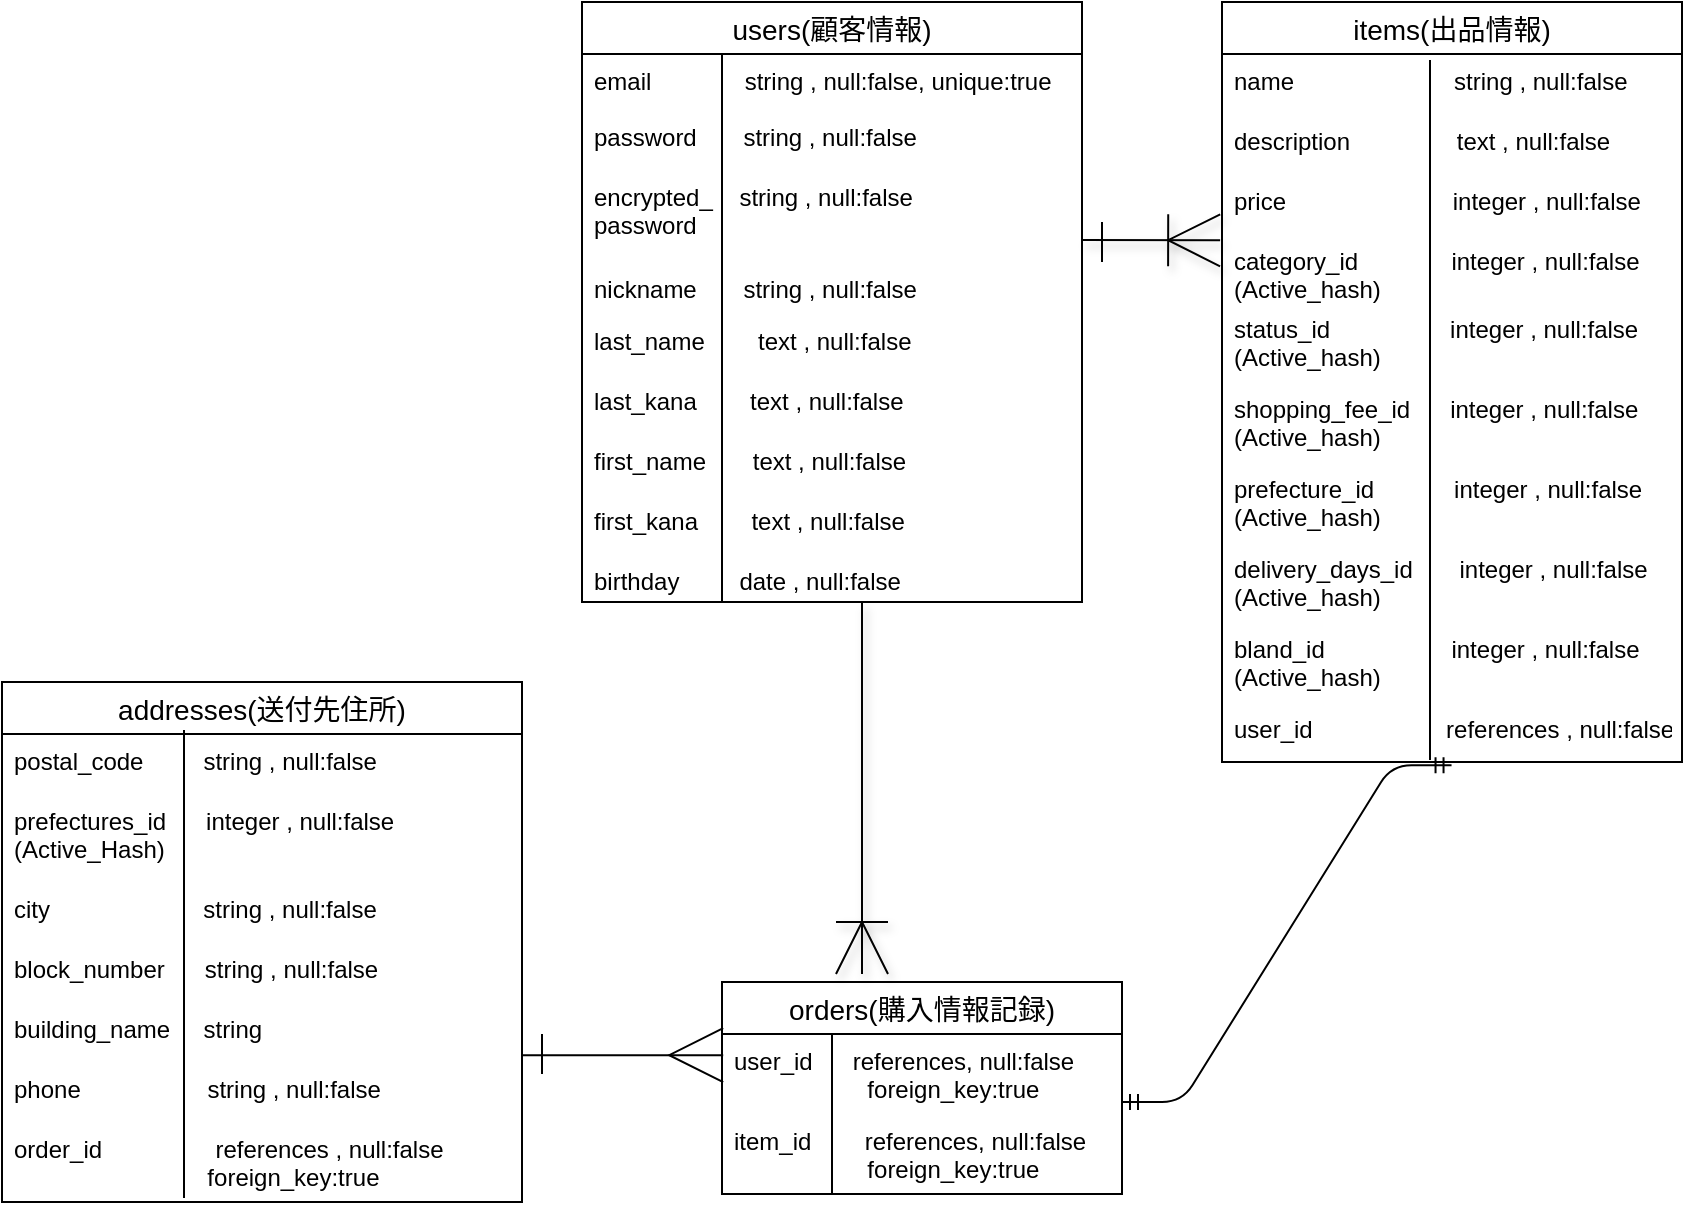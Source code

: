 <mxfile version="13.10.0" type="embed">
    <diagram id="_wfK_k_k9yJtHpAFdEA4" name="Page-1">
        <mxGraphModel dx="2046" dy="710" grid="1" gridSize="10" guides="1" tooltips="1" connect="0" arrows="1" fold="1" page="1" pageScale="1" pageWidth="850" pageHeight="1100" math="0" shadow="0">
            <root>
                <mxCell id="0"/>
                <mxCell id="1" parent="0"/>
                <mxCell id="53" value="items(出品情報)" style="swimlane;fontStyle=0;childLayout=stackLayout;horizontal=1;startSize=26;horizontalStack=0;resizeParent=1;resizeParentMax=0;resizeLast=0;collapsible=1;marginBottom=0;align=center;fontSize=14;shadow=0;" parent="1" vertex="1">
                    <mxGeometry x="290" y="150" width="230" height="380" as="geometry"/>
                </mxCell>
                <mxCell id="54" value="name                        string , null:false" style="text;strokeColor=none;fillColor=none;spacingLeft=4;spacingRight=4;overflow=hidden;rotatable=0;points=[[0,0.5],[1,0.5]];portConstraint=eastwest;fontSize=12;" parent="53" vertex="1">
                    <mxGeometry y="26" width="230" height="30" as="geometry"/>
                </mxCell>
                <mxCell id="55" value="description                text , null:false" style="text;strokeColor=none;fillColor=none;spacingLeft=4;spacingRight=4;overflow=hidden;rotatable=0;points=[[0,0.5],[1,0.5]];portConstraint=eastwest;fontSize=12;" parent="53" vertex="1">
                    <mxGeometry y="56" width="230" height="30" as="geometry"/>
                </mxCell>
                <mxCell id="56" value="price                         integer , null:false" style="text;strokeColor=none;fillColor=none;spacingLeft=4;spacingRight=4;overflow=hidden;rotatable=0;points=[[0,0.5],[1,0.5]];portConstraint=eastwest;fontSize=12;" parent="53" vertex="1">
                    <mxGeometry y="86" width="230" height="30" as="geometry"/>
                </mxCell>
                <mxCell id="58" value="category_id              integer , null:false&#10;(Active_hash)" style="text;strokeColor=none;fillColor=none;spacingLeft=4;spacingRight=4;overflow=hidden;rotatable=0;points=[[0,0.5],[1,0.5]];portConstraint=eastwest;fontSize=12;" parent="53" vertex="1">
                    <mxGeometry y="116" width="230" height="34" as="geometry"/>
                </mxCell>
                <mxCell id="57" value="status_id                  integer , null:false&#10;(Active_hash)" style="text;strokeColor=none;fillColor=none;spacingLeft=4;spacingRight=4;overflow=hidden;rotatable=0;points=[[0,0.5],[1,0.5]];portConstraint=eastwest;fontSize=12;" parent="53" vertex="1">
                    <mxGeometry y="150" width="230" height="40" as="geometry"/>
                </mxCell>
                <mxCell id="60" value="shopping_fee_id      integer , null:false&#10;(Active_hash)" style="text;strokeColor=none;fillColor=none;spacingLeft=4;spacingRight=4;overflow=hidden;rotatable=0;points=[[0,0.5],[1,0.5]];portConstraint=eastwest;fontSize=12;" parent="53" vertex="1">
                    <mxGeometry y="190" width="230" height="40" as="geometry"/>
                </mxCell>
                <mxCell id="59" value="prefecture_id            integer , null:false&#10;(Active_hash)" style="text;strokeColor=none;fillColor=none;spacingLeft=4;spacingRight=4;overflow=hidden;rotatable=0;points=[[0,0.5],[1,0.5]];portConstraint=eastwest;fontSize=12;" parent="53" vertex="1">
                    <mxGeometry y="230" width="230" height="40" as="geometry"/>
                </mxCell>
                <mxCell id="62" value="delivery_days_id       integer , null:false&#10;(Active_hash)" style="text;strokeColor=none;fillColor=none;spacingLeft=4;spacingRight=4;overflow=hidden;rotatable=0;points=[[0,0.5],[1,0.5]];portConstraint=eastwest;fontSize=12;" parent="53" vertex="1">
                    <mxGeometry y="270" width="230" height="40" as="geometry"/>
                </mxCell>
                <mxCell id="61" value="bland_id                   integer , null:false&#10;(Active_hash)" style="text;strokeColor=none;fillColor=none;spacingLeft=4;spacingRight=4;overflow=hidden;rotatable=0;points=[[0,0.5],[1,0.5]];portConstraint=eastwest;fontSize=12;" parent="53" vertex="1">
                    <mxGeometry y="310" width="230" height="40" as="geometry"/>
                </mxCell>
                <mxCell id="144" value="user_id                    references , null:false" style="text;strokeColor=none;fillColor=none;spacingLeft=4;spacingRight=4;overflow=hidden;rotatable=0;points=[[0,0.5],[1,0.5]];portConstraint=eastwest;fontSize=12;" vertex="1" parent="53">
                    <mxGeometry y="350" width="230" height="30" as="geometry"/>
                </mxCell>
                <mxCell id="64" value="users(顧客情報)" style="swimlane;fontStyle=0;childLayout=stackLayout;horizontal=1;startSize=26;horizontalStack=0;resizeParent=1;resizeParentMax=0;resizeLast=0;collapsible=1;marginBottom=0;align=center;fontSize=14;shadow=0;" parent="1" vertex="1">
                    <mxGeometry x="-30" y="150" width="250" height="300" as="geometry"/>
                </mxCell>
                <mxCell id="66" value="email              string , null:false, unique:true" style="text;strokeColor=none;fillColor=none;spacingLeft=4;spacingRight=4;overflow=hidden;rotatable=0;points=[[0,0.5],[1,0.5]];portConstraint=eastwest;fontSize=12;" parent="64" vertex="1">
                    <mxGeometry y="26" width="250" height="28" as="geometry"/>
                </mxCell>
                <mxCell id="67" value="password       string , null:false" style="text;strokeColor=none;fillColor=none;spacingLeft=4;spacingRight=4;overflow=hidden;rotatable=0;points=[[0,0.5],[1,0.5]];portConstraint=eastwest;fontSize=12;" parent="64" vertex="1">
                    <mxGeometry y="54" width="250" height="30" as="geometry"/>
                </mxCell>
                <mxCell id="141" value="encrypted_    string , null:false&#10;password " style="text;strokeColor=none;fillColor=none;spacingLeft=4;spacingRight=4;overflow=hidden;rotatable=0;points=[[0,0.5],[1,0.5]];portConstraint=eastwest;fontSize=12;" vertex="1" parent="64">
                    <mxGeometry y="84" width="250" height="46" as="geometry"/>
                </mxCell>
                <mxCell id="65" value="nickname       string , null:false" style="text;strokeColor=none;fillColor=none;spacingLeft=4;spacingRight=4;overflow=hidden;rotatable=0;points=[[0,0.5],[1,0.5]];portConstraint=eastwest;fontSize=12;" parent="64" vertex="1">
                    <mxGeometry y="130" width="250" height="26" as="geometry"/>
                </mxCell>
                <mxCell id="69" value="last_name        text , null:false" style="text;strokeColor=none;fillColor=none;spacingLeft=4;spacingRight=4;overflow=hidden;rotatable=0;points=[[0,0.5],[1,0.5]];portConstraint=eastwest;fontSize=12;" parent="64" vertex="1">
                    <mxGeometry y="156" width="250" height="30" as="geometry"/>
                </mxCell>
                <mxCell id="142" value="last_kana        text , null:false" style="text;strokeColor=none;fillColor=none;spacingLeft=4;spacingRight=4;overflow=hidden;rotatable=0;points=[[0,0.5],[1,0.5]];portConstraint=eastwest;fontSize=12;" vertex="1" parent="64">
                    <mxGeometry y="186" width="250" height="30" as="geometry"/>
                </mxCell>
                <mxCell id="70" value="first_name       text , null:false" style="text;fillColor=none;spacingLeft=4;spacingRight=4;overflow=hidden;rotatable=0;points=[[0,0.5],[1,0.5]];portConstraint=eastwest;fontSize=12;" parent="64" vertex="1">
                    <mxGeometry y="216" width="250" height="30" as="geometry"/>
                </mxCell>
                <mxCell id="147" value="" style="endArrow=none;html=1;strokeWidth=1;" edge="1" parent="64">
                    <mxGeometry width="50" height="50" relative="1" as="geometry">
                        <mxPoint x="70" y="26" as="sourcePoint"/>
                        <mxPoint x="70" y="300" as="targetPoint"/>
                    </mxGeometry>
                </mxCell>
                <mxCell id="143" value="first_kana        text , null:false" style="text;strokeColor=none;fillColor=none;spacingLeft=4;spacingRight=4;overflow=hidden;rotatable=0;points=[[0,0.5],[1,0.5]];portConstraint=eastwest;fontSize=12;" vertex="1" parent="64">
                    <mxGeometry y="246" width="250" height="30" as="geometry"/>
                </mxCell>
                <mxCell id="68" value="birthday         date , null:false" style="text;strokeColor=none;fillColor=none;spacingLeft=4;spacingRight=4;overflow=hidden;rotatable=0;points=[[0,0.5],[1,0.5]];portConstraint=eastwest;fontSize=12;" parent="64" vertex="1">
                    <mxGeometry y="276" width="250" height="24" as="geometry"/>
                </mxCell>
                <mxCell id="77" value="orders(購入情報記録)" style="swimlane;fontStyle=0;childLayout=stackLayout;horizontal=1;startSize=26;horizontalStack=0;resizeParent=1;resizeParentMax=0;resizeLast=0;collapsible=1;marginBottom=0;align=center;fontSize=14;shadow=0;" parent="1" vertex="1">
                    <mxGeometry x="40" y="640" width="200" height="106" as="geometry"/>
                </mxCell>
                <mxCell id="79" value="user_id      references, null:false&#10;                    foreign_key:true" style="text;strokeColor=none;fillColor=none;spacingLeft=4;spacingRight=4;overflow=hidden;rotatable=0;points=[[0,0.5],[1,0.5]];portConstraint=eastwest;fontSize=12;" parent="77" vertex="1">
                    <mxGeometry y="26" width="200" height="40" as="geometry"/>
                </mxCell>
                <mxCell id="80" value="item_id        references, null:false&#10;                    foreign_key:true&#10;" style="text;strokeColor=none;fillColor=none;spacingLeft=4;spacingRight=4;overflow=hidden;rotatable=0;points=[[0,0.5],[1,0.5]];portConstraint=eastwest;fontSize=12;" parent="77" vertex="1">
                    <mxGeometry y="66" width="200" height="40" as="geometry"/>
                </mxCell>
                <mxCell id="87" value="addresses(送付先住所)" style="swimlane;fontStyle=0;childLayout=stackLayout;horizontal=1;startSize=26;horizontalStack=0;resizeParent=1;resizeParentMax=0;resizeLast=0;collapsible=1;marginBottom=0;align=center;fontSize=14;shadow=0;" parent="1" vertex="1">
                    <mxGeometry x="-320" y="490" width="260" height="260" as="geometry"/>
                </mxCell>
                <mxCell id="88" value="postal_code         string , null:false" style="text;strokeColor=none;fillColor=none;spacingLeft=4;spacingRight=4;overflow=hidden;rotatable=0;points=[[0,0.5],[1,0.5]];portConstraint=eastwest;fontSize=12;" parent="87" vertex="1">
                    <mxGeometry y="26" width="260" height="30" as="geometry"/>
                </mxCell>
                <mxCell id="92" value="prefectures_id      integer , null:false  &#10;(Active_Hash)" style="text;strokeColor=none;fillColor=none;spacingLeft=4;spacingRight=4;overflow=hidden;rotatable=0;points=[[0,0.5],[1,0.5]];portConstraint=eastwest;fontSize=12;" parent="87" vertex="1">
                    <mxGeometry y="56" width="260" height="44" as="geometry"/>
                </mxCell>
                <mxCell id="91" value="city                       string , null:false" style="text;strokeColor=none;fillColor=none;spacingLeft=4;spacingRight=4;overflow=hidden;rotatable=0;points=[[0,0.5],[1,0.5]];portConstraint=eastwest;fontSize=12;" parent="87" vertex="1">
                    <mxGeometry y="100" width="260" height="30" as="geometry"/>
                </mxCell>
                <mxCell id="93" value="block_number      string , null:false" style="text;strokeColor=none;fillColor=none;spacingLeft=4;spacingRight=4;overflow=hidden;rotatable=0;points=[[0,0.5],[1,0.5]];portConstraint=eastwest;fontSize=12;" parent="87" vertex="1">
                    <mxGeometry y="130" width="260" height="30" as="geometry"/>
                </mxCell>
                <mxCell id="89" value="building_name     string " style="text;strokeColor=none;fillColor=none;spacingLeft=4;spacingRight=4;overflow=hidden;rotatable=0;points=[[0,0.5],[1,0.5]];portConstraint=eastwest;fontSize=12;" parent="87" vertex="1">
                    <mxGeometry y="160" width="260" height="30" as="geometry"/>
                </mxCell>
                <mxCell id="94" value="phone                   string , null:false" style="text;strokeColor=none;fillColor=none;spacingLeft=4;spacingRight=4;overflow=hidden;rotatable=0;points=[[0,0.5],[1,0.5]];portConstraint=eastwest;fontSize=12;" parent="87" vertex="1">
                    <mxGeometry y="190" width="260" height="30" as="geometry"/>
                </mxCell>
                <mxCell id="90" value="order_id                 references , null:false&#10;                             foreign_key:true" style="text;strokeColor=none;fillColor=none;spacingLeft=4;spacingRight=4;overflow=hidden;rotatable=0;points=[[0,0.5],[1,0.5]];portConstraint=eastwest;fontSize=12;" parent="87" vertex="1">
                    <mxGeometry y="220" width="260" height="40" as="geometry"/>
                </mxCell>
                <mxCell id="127" value="" style="fontSize=12;html=1;endArrow=ERoneToMany;shadow=1;endSize=24;entryX=-0.004;entryY=0.093;entryDx=0;entryDy=0;entryPerimeter=0;" parent="1" target="58" edge="1">
                    <mxGeometry width="100" height="100" relative="1" as="geometry">
                        <mxPoint x="220" y="269" as="sourcePoint"/>
                        <mxPoint x="291" y="266" as="targetPoint"/>
                    </mxGeometry>
                </mxCell>
                <mxCell id="129" value="" style="line;strokeWidth=1;direction=south;html=1;shadow=0;fontFamily=Helvetica;" parent="1" vertex="1">
                    <mxGeometry x="-234" y="514" width="10" height="234" as="geometry"/>
                </mxCell>
                <mxCell id="134" value="" style="line;strokeWidth=1;direction=south;html=1;shadow=0;fontFamily=Helvetica;" parent="1" vertex="1">
                    <mxGeometry x="90" y="666" width="10" height="80" as="geometry"/>
                </mxCell>
                <mxCell id="135" value="" style="line;strokeWidth=1;direction=south;html=1;shadow=0;fontFamily=Helvetica;" parent="1" vertex="1">
                    <mxGeometry x="389" y="179" width="10" height="350" as="geometry"/>
                </mxCell>
                <mxCell id="137" value="" style="edgeStyle=entityRelationEdgeStyle;fontSize=12;html=1;endArrow=ERmany;entryX=-0.002;entryY=0.265;entryDx=0;entryDy=0;entryPerimeter=0;strokeWidth=1;endSize=25;exitX=0.995;exitY=0.889;exitDx=0;exitDy=0;exitPerimeter=0;" edge="1" parent="1">
                    <mxGeometry width="100" height="100" relative="1" as="geometry">
                        <mxPoint x="-60.3" y="676.67" as="sourcePoint"/>
                        <mxPoint x="40.6" y="676.6" as="targetPoint"/>
                    </mxGeometry>
                </mxCell>
                <mxCell id="139" value="" style="endArrow=none;html=1;rounded=0;strokeWidth=1;" edge="1" parent="1">
                    <mxGeometry relative="1" as="geometry">
                        <mxPoint x="-50" y="666" as="sourcePoint"/>
                        <mxPoint x="-50" y="686" as="targetPoint"/>
                    </mxGeometry>
                </mxCell>
                <mxCell id="140" value="" style="endArrow=none;html=1;rounded=0;strokeWidth=1;" edge="1" parent="1">
                    <mxGeometry relative="1" as="geometry">
                        <mxPoint x="230" y="280" as="sourcePoint"/>
                        <mxPoint x="230" y="260" as="targetPoint"/>
                    </mxGeometry>
                </mxCell>
                <mxCell id="126" value="" style="fontSize=12;html=1;endArrow=ERoneToMany;shadow=1;endSize=24;" parent="1" edge="1">
                    <mxGeometry width="100" height="100" relative="1" as="geometry">
                        <mxPoint x="110" y="450" as="sourcePoint"/>
                        <mxPoint x="110" y="636" as="targetPoint"/>
                    </mxGeometry>
                </mxCell>
                <mxCell id="145" value="" style="edgeStyle=entityRelationEdgeStyle;fontSize=12;html=1;endArrow=ERmandOne;startArrow=ERmandOne;strokeWidth=1;entryX=0.499;entryY=1.055;entryDx=0;entryDy=0;entryPerimeter=0;" edge="1" parent="1" target="144">
                    <mxGeometry width="100" height="100" relative="1" as="geometry">
                        <mxPoint x="240" y="700" as="sourcePoint"/>
                        <mxPoint x="340" y="600" as="targetPoint"/>
                    </mxGeometry>
                </mxCell>
            </root>
        </mxGraphModel>
    </diagram>
</mxfile>